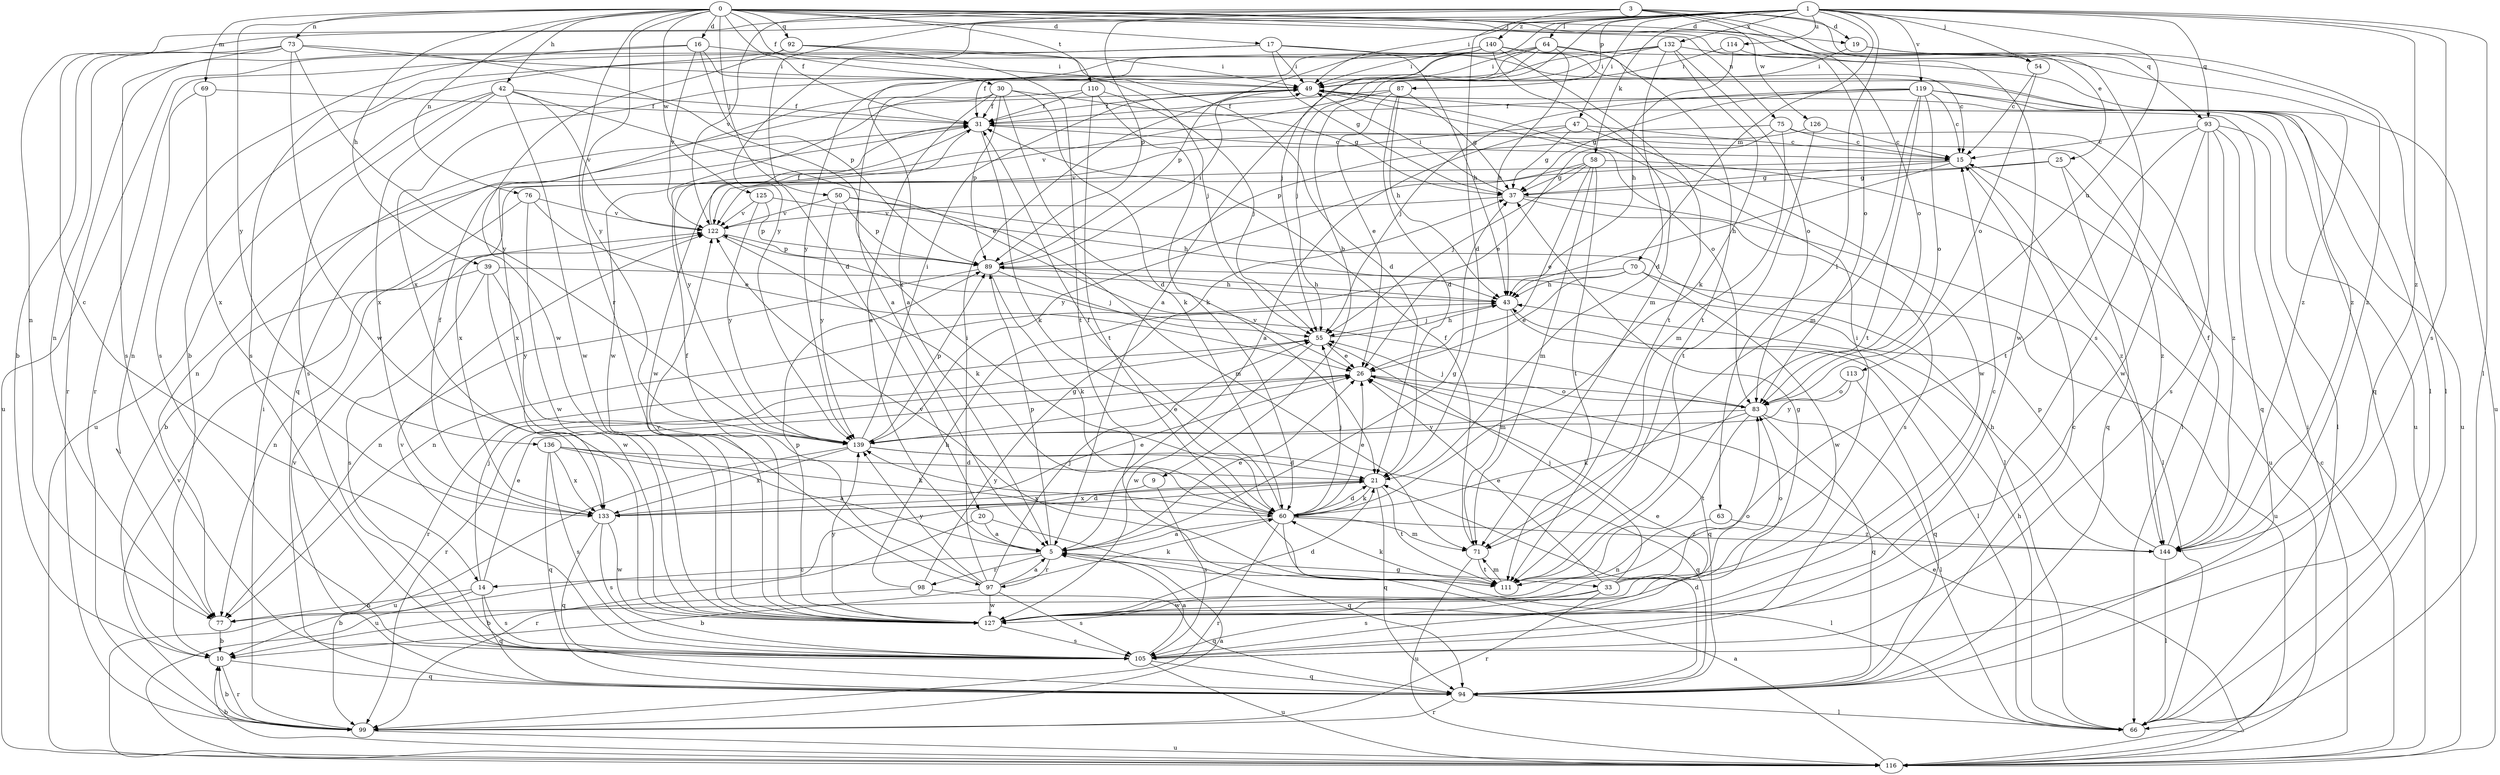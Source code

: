 strict digraph  {
0;
1;
3;
5;
9;
10;
14;
15;
16;
17;
19;
20;
21;
25;
26;
30;
31;
33;
37;
39;
42;
43;
47;
49;
50;
54;
55;
58;
60;
63;
64;
66;
69;
70;
71;
73;
75;
76;
77;
83;
87;
89;
92;
93;
94;
97;
98;
99;
105;
110;
111;
113;
114;
116;
119;
122;
125;
126;
127;
132;
133;
136;
139;
140;
144;
0 -> 16  [label=d];
0 -> 17  [label=d];
0 -> 19  [label=d];
0 -> 25  [label=e];
0 -> 30  [label=f];
0 -> 31  [label=f];
0 -> 39  [label=h];
0 -> 42  [label=h];
0 -> 50  [label=j];
0 -> 54  [label=j];
0 -> 69  [label=m];
0 -> 73  [label=n];
0 -> 75  [label=n];
0 -> 76  [label=n];
0 -> 83  [label=o];
0 -> 92  [label=q];
0 -> 97  [label=r];
0 -> 110  [label=t];
0 -> 125  [label=w];
0 -> 136  [label=y];
0 -> 139  [label=y];
1 -> 9  [label=b];
1 -> 14  [label=c];
1 -> 47  [label=i];
1 -> 49  [label=i];
1 -> 54  [label=j];
1 -> 55  [label=j];
1 -> 58  [label=k];
1 -> 63  [label=l];
1 -> 64  [label=l];
1 -> 66  [label=l];
1 -> 70  [label=m];
1 -> 87  [label=p];
1 -> 93  [label=q];
1 -> 105  [label=s];
1 -> 113  [label=u];
1 -> 114  [label=u];
1 -> 119  [label=v];
1 -> 132  [label=x];
1 -> 139  [label=y];
1 -> 140  [label=z];
1 -> 144  [label=z];
3 -> 19  [label=d];
3 -> 20  [label=d];
3 -> 21  [label=d];
3 -> 77  [label=n];
3 -> 83  [label=o];
3 -> 89  [label=p];
3 -> 93  [label=q];
3 -> 105  [label=s];
3 -> 122  [label=v];
3 -> 126  [label=w];
5 -> 14  [label=c];
5 -> 26  [label=e];
5 -> 33  [label=g];
5 -> 37  [label=g];
5 -> 89  [label=p];
5 -> 97  [label=r];
5 -> 98  [label=r];
9 -> 105  [label=s];
9 -> 133  [label=x];
10 -> 94  [label=q];
10 -> 99  [label=r];
14 -> 10  [label=b];
14 -> 26  [label=e];
14 -> 55  [label=j];
14 -> 77  [label=n];
14 -> 94  [label=q];
14 -> 105  [label=s];
15 -> 37  [label=g];
15 -> 43  [label=h];
15 -> 133  [label=x];
15 -> 144  [label=z];
16 -> 49  [label=i];
16 -> 55  [label=j];
16 -> 89  [label=p];
16 -> 99  [label=r];
16 -> 105  [label=s];
16 -> 122  [label=v];
17 -> 37  [label=g];
17 -> 43  [label=h];
17 -> 49  [label=i];
17 -> 66  [label=l];
17 -> 99  [label=r];
17 -> 116  [label=u];
19 -> 49  [label=i];
19 -> 66  [label=l];
19 -> 144  [label=z];
20 -> 5  [label=a];
20 -> 94  [label=q];
20 -> 99  [label=r];
21 -> 60  [label=k];
21 -> 94  [label=q];
21 -> 111  [label=t];
21 -> 116  [label=u];
21 -> 133  [label=x];
25 -> 37  [label=g];
25 -> 94  [label=q];
25 -> 133  [label=x];
25 -> 144  [label=z];
26 -> 83  [label=o];
26 -> 94  [label=q];
26 -> 99  [label=r];
30 -> 5  [label=a];
30 -> 21  [label=d];
30 -> 31  [label=f];
30 -> 37  [label=g];
30 -> 60  [label=k];
30 -> 89  [label=p];
30 -> 127  [label=w];
31 -> 15  [label=c];
31 -> 60  [label=k];
31 -> 77  [label=n];
31 -> 139  [label=y];
33 -> 26  [label=e];
33 -> 49  [label=i];
33 -> 55  [label=j];
33 -> 83  [label=o];
33 -> 99  [label=r];
33 -> 105  [label=s];
33 -> 127  [label=w];
37 -> 49  [label=i];
37 -> 66  [label=l];
37 -> 105  [label=s];
37 -> 122  [label=v];
39 -> 43  [label=h];
39 -> 77  [label=n];
39 -> 105  [label=s];
39 -> 127  [label=w];
39 -> 139  [label=y];
42 -> 26  [label=e];
42 -> 31  [label=f];
42 -> 105  [label=s];
42 -> 116  [label=u];
42 -> 122  [label=v];
42 -> 127  [label=w];
42 -> 133  [label=x];
43 -> 55  [label=j];
43 -> 66  [label=l];
43 -> 71  [label=m];
47 -> 5  [label=a];
47 -> 15  [label=c];
47 -> 37  [label=g];
47 -> 122  [label=v];
47 -> 127  [label=w];
49 -> 31  [label=f];
49 -> 83  [label=o];
49 -> 116  [label=u];
50 -> 66  [label=l];
50 -> 71  [label=m];
50 -> 89  [label=p];
50 -> 122  [label=v];
50 -> 139  [label=y];
54 -> 15  [label=c];
54 -> 83  [label=o];
55 -> 26  [label=e];
55 -> 43  [label=h];
55 -> 99  [label=r];
55 -> 127  [label=w];
58 -> 26  [label=e];
58 -> 37  [label=g];
58 -> 55  [label=j];
58 -> 71  [label=m];
58 -> 111  [label=t];
58 -> 116  [label=u];
58 -> 139  [label=y];
60 -> 5  [label=a];
60 -> 21  [label=d];
60 -> 26  [label=e];
60 -> 31  [label=f];
60 -> 55  [label=j];
60 -> 66  [label=l];
60 -> 71  [label=m];
60 -> 99  [label=r];
60 -> 139  [label=y];
60 -> 144  [label=z];
63 -> 77  [label=n];
63 -> 144  [label=z];
64 -> 5  [label=a];
64 -> 31  [label=f];
64 -> 43  [label=h];
64 -> 49  [label=i];
64 -> 55  [label=j];
64 -> 111  [label=t];
64 -> 116  [label=u];
66 -> 43  [label=h];
69 -> 31  [label=f];
69 -> 77  [label=n];
69 -> 133  [label=x];
70 -> 26  [label=e];
70 -> 43  [label=h];
70 -> 77  [label=n];
70 -> 116  [label=u];
70 -> 127  [label=w];
71 -> 31  [label=f];
71 -> 111  [label=t];
71 -> 116  [label=u];
73 -> 10  [label=b];
73 -> 49  [label=i];
73 -> 60  [label=k];
73 -> 77  [label=n];
73 -> 105  [label=s];
73 -> 127  [label=w];
73 -> 139  [label=y];
75 -> 15  [label=c];
75 -> 26  [label=e];
75 -> 66  [label=l];
75 -> 71  [label=m];
75 -> 127  [label=w];
76 -> 10  [label=b];
76 -> 26  [label=e];
76 -> 122  [label=v];
76 -> 127  [label=w];
77 -> 10  [label=b];
83 -> 55  [label=j];
83 -> 60  [label=k];
83 -> 66  [label=l];
83 -> 94  [label=q];
83 -> 111  [label=t];
83 -> 122  [label=v];
83 -> 139  [label=y];
87 -> 21  [label=d];
87 -> 26  [label=e];
87 -> 31  [label=f];
87 -> 37  [label=g];
87 -> 43  [label=h];
87 -> 122  [label=v];
89 -> 43  [label=h];
89 -> 49  [label=i];
89 -> 55  [label=j];
89 -> 60  [label=k];
89 -> 77  [label=n];
92 -> 21  [label=d];
92 -> 49  [label=i];
92 -> 105  [label=s];
92 -> 111  [label=t];
92 -> 127  [label=w];
93 -> 15  [label=c];
93 -> 66  [label=l];
93 -> 94  [label=q];
93 -> 105  [label=s];
93 -> 111  [label=t];
93 -> 127  [label=w];
93 -> 144  [label=z];
94 -> 15  [label=c];
94 -> 21  [label=d];
94 -> 66  [label=l];
94 -> 99  [label=r];
94 -> 122  [label=v];
97 -> 5  [label=a];
97 -> 10  [label=b];
97 -> 31  [label=f];
97 -> 49  [label=i];
97 -> 55  [label=j];
97 -> 60  [label=k];
97 -> 105  [label=s];
97 -> 127  [label=w];
97 -> 139  [label=y];
98 -> 10  [label=b];
98 -> 37  [label=g];
98 -> 43  [label=h];
98 -> 94  [label=q];
99 -> 5  [label=a];
99 -> 10  [label=b];
99 -> 49  [label=i];
99 -> 116  [label=u];
99 -> 122  [label=v];
105 -> 5  [label=a];
105 -> 26  [label=e];
105 -> 94  [label=q];
105 -> 116  [label=u];
105 -> 122  [label=v];
110 -> 31  [label=f];
110 -> 55  [label=j];
110 -> 60  [label=k];
110 -> 94  [label=q];
110 -> 111  [label=t];
111 -> 60  [label=k];
111 -> 71  [label=m];
111 -> 122  [label=v];
113 -> 83  [label=o];
113 -> 94  [label=q];
113 -> 139  [label=y];
114 -> 43  [label=h];
114 -> 49  [label=i];
114 -> 127  [label=w];
116 -> 5  [label=a];
116 -> 10  [label=b];
116 -> 15  [label=c];
116 -> 26  [label=e];
116 -> 49  [label=i];
119 -> 15  [label=c];
119 -> 31  [label=f];
119 -> 37  [label=g];
119 -> 55  [label=j];
119 -> 71  [label=m];
119 -> 83  [label=o];
119 -> 94  [label=q];
119 -> 111  [label=t];
119 -> 116  [label=u];
122 -> 31  [label=f];
122 -> 60  [label=k];
122 -> 89  [label=p];
125 -> 43  [label=h];
125 -> 89  [label=p];
125 -> 122  [label=v];
125 -> 139  [label=y];
126 -> 15  [label=c];
126 -> 89  [label=p];
126 -> 111  [label=t];
127 -> 15  [label=c];
127 -> 21  [label=d];
127 -> 37  [label=g];
127 -> 83  [label=o];
127 -> 89  [label=p];
127 -> 105  [label=s];
127 -> 122  [label=v];
127 -> 139  [label=y];
132 -> 5  [label=a];
132 -> 21  [label=d];
132 -> 49  [label=i];
132 -> 60  [label=k];
132 -> 83  [label=o];
132 -> 139  [label=y];
132 -> 144  [label=z];
133 -> 21  [label=d];
133 -> 26  [label=e];
133 -> 31  [label=f];
133 -> 94  [label=q];
133 -> 105  [label=s];
133 -> 127  [label=w];
136 -> 5  [label=a];
136 -> 21  [label=d];
136 -> 60  [label=k];
136 -> 94  [label=q];
136 -> 105  [label=s];
136 -> 133  [label=x];
139 -> 21  [label=d];
139 -> 26  [label=e];
139 -> 49  [label=i];
139 -> 89  [label=p];
139 -> 94  [label=q];
139 -> 116  [label=u];
139 -> 133  [label=x];
140 -> 5  [label=a];
140 -> 10  [label=b];
140 -> 15  [label=c];
140 -> 49  [label=i];
140 -> 71  [label=m];
140 -> 89  [label=p];
140 -> 111  [label=t];
140 -> 133  [label=x];
140 -> 144  [label=z];
144 -> 31  [label=f];
144 -> 43  [label=h];
144 -> 66  [label=l];
144 -> 89  [label=p];
}

